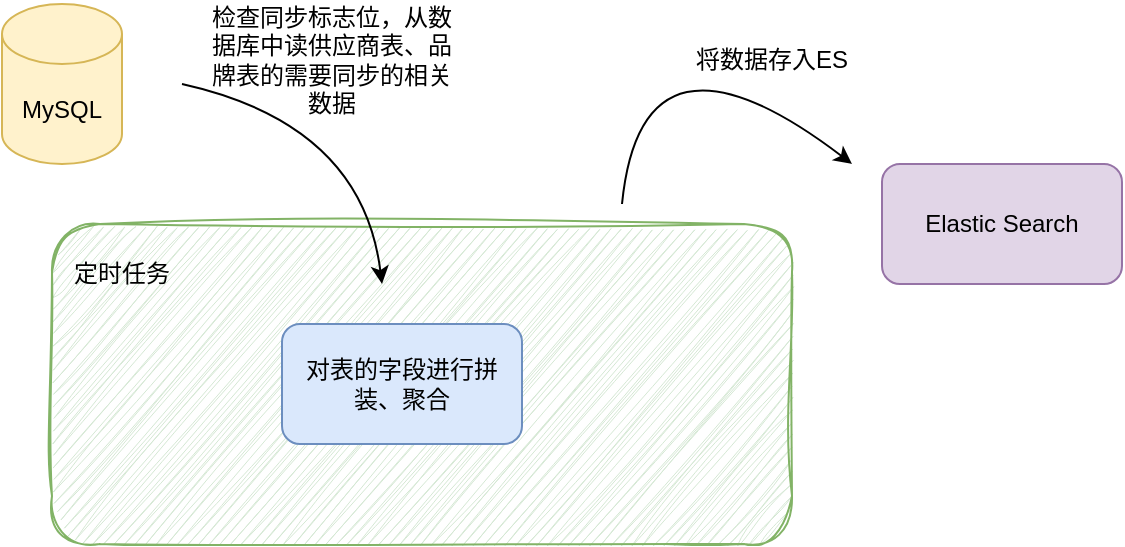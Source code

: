 <mxfile version="21.6.5" type="github">
  <diagram name="第 1 页" id="en1b9JN9CGkcwLjMvGLF">
    <mxGraphModel dx="1154" dy="796" grid="1" gridSize="10" guides="1" tooltips="1" connect="1" arrows="1" fold="1" page="1" pageScale="1" pageWidth="1169" pageHeight="827" math="0" shadow="0">
      <root>
        <mxCell id="0" />
        <mxCell id="1" parent="0" />
        <mxCell id="rl5qSd94fKbYfl1gEutj-1" value="" style="rounded=1;whiteSpace=wrap;html=1;fillColor=#d5e8d4;strokeColor=#82b366;sketch=1;curveFitting=1;jiggle=2;" vertex="1" parent="1">
          <mxGeometry x="215" y="290" width="370" height="160" as="geometry" />
        </mxCell>
        <mxCell id="D8U3wDyhV-bBuljg_thL-1" value="MySQL" style="shape=cylinder3;whiteSpace=wrap;html=1;boundedLbl=1;backgroundOutline=1;size=15;fillColor=#fff2cc;strokeColor=#d6b656;" parent="1" vertex="1">
          <mxGeometry x="190" y="180" width="60" height="80" as="geometry" />
        </mxCell>
        <mxCell id="D8U3wDyhV-bBuljg_thL-2" value="对表的字段进行拼装、聚合" style="rounded=1;whiteSpace=wrap;html=1;fillColor=#dae8fc;strokeColor=#6c8ebf;" parent="1" vertex="1">
          <mxGeometry x="330" y="340" width="120" height="60" as="geometry" />
        </mxCell>
        <mxCell id="D8U3wDyhV-bBuljg_thL-3" value="" style="endArrow=classic;html=1;curved=1;" parent="1" edge="1">
          <mxGeometry width="50" height="50" relative="1" as="geometry">
            <mxPoint x="280" y="220" as="sourcePoint" />
            <mxPoint x="380" y="320" as="targetPoint" />
            <Array as="points">
              <mxPoint x="370" y="240" />
            </Array>
          </mxGeometry>
        </mxCell>
        <mxCell id="D8U3wDyhV-bBuljg_thL-4" value="检查同步标志位，从数据库中读供应商表、品牌表的需要同步的相关数据" style="text;html=1;strokeColor=none;fillColor=none;align=center;verticalAlign=middle;whiteSpace=wrap;rounded=0;" parent="1" vertex="1">
          <mxGeometry x="290" y="180" width="130" height="55" as="geometry" />
        </mxCell>
        <mxCell id="rl5qSd94fKbYfl1gEutj-2" value="定时任务" style="text;html=1;strokeColor=none;fillColor=none;align=center;verticalAlign=middle;whiteSpace=wrap;rounded=0;" vertex="1" parent="1">
          <mxGeometry x="220" y="300" width="60" height="30" as="geometry" />
        </mxCell>
        <mxCell id="rl5qSd94fKbYfl1gEutj-3" value="" style="endArrow=classic;html=1;curved=1;" edge="1" parent="1">
          <mxGeometry width="50" height="50" relative="1" as="geometry">
            <mxPoint x="500" y="280" as="sourcePoint" />
            <mxPoint x="615" y="260" as="targetPoint" />
            <Array as="points">
              <mxPoint x="510" y="180" />
            </Array>
          </mxGeometry>
        </mxCell>
        <mxCell id="rl5qSd94fKbYfl1gEutj-4" value="Elastic Search" style="rounded=1;whiteSpace=wrap;html=1;fillColor=#e1d5e7;strokeColor=#9673a6;" vertex="1" parent="1">
          <mxGeometry x="630" y="260" width="120" height="60" as="geometry" />
        </mxCell>
        <mxCell id="rl5qSd94fKbYfl1gEutj-5" value="将数据存入ES" style="text;html=1;strokeColor=none;fillColor=none;align=center;verticalAlign=middle;whiteSpace=wrap;rounded=0;" vertex="1" parent="1">
          <mxGeometry x="510" y="180" width="130" height="55" as="geometry" />
        </mxCell>
      </root>
    </mxGraphModel>
  </diagram>
</mxfile>
